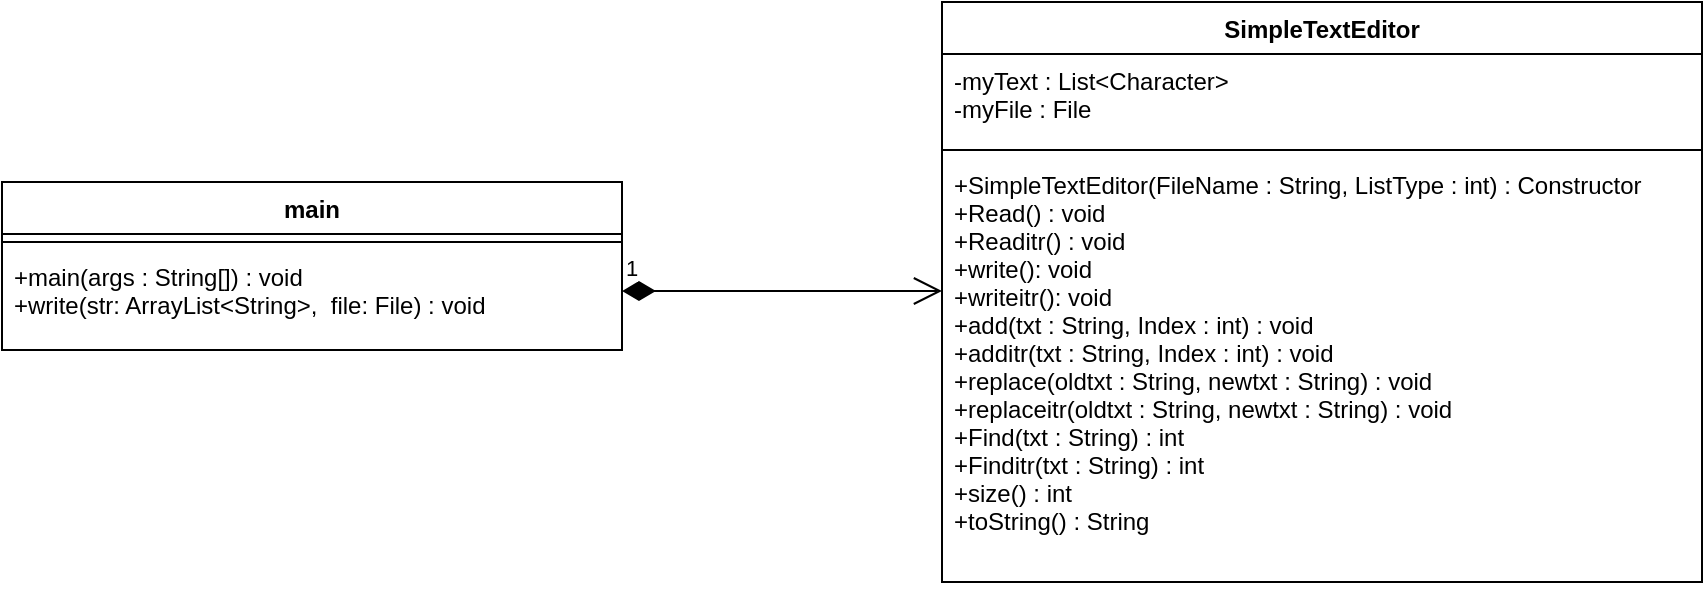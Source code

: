 <mxfile version="12.9.3" type="device"><diagram id="R_nj4l0Xl_ChShF2RE6b" name="Page-1"><mxGraphModel dx="2176" dy="806" grid="1" gridSize="10" guides="1" tooltips="1" connect="1" arrows="1" fold="1" page="1" pageScale="1" pageWidth="850" pageHeight="1100" math="0" shadow="0"><root><mxCell id="0"/><mxCell id="1" parent="0"/><mxCell id="Qu0dn7yzposKgHBed8OQ-18" value="1" style="endArrow=open;html=1;endSize=12;startArrow=diamondThin;startSize=14;startFill=1;edgeStyle=orthogonalEdgeStyle;align=left;verticalAlign=bottom;" edge="1" parent="1"><mxGeometry x="-1" y="3" relative="1" as="geometry"><mxPoint x="260" y="254.5" as="sourcePoint"/><mxPoint x="420" y="254.5" as="targetPoint"/></mxGeometry></mxCell><mxCell id="Qu0dn7yzposKgHBed8OQ-10" value="SimpleTextEditor" style="swimlane;fontStyle=1;align=center;verticalAlign=top;childLayout=stackLayout;horizontal=1;startSize=26;horizontalStack=0;resizeParent=1;resizeParentMax=0;resizeLast=0;collapsible=1;marginBottom=0;" vertex="1" parent="1"><mxGeometry x="420" y="110" width="380" height="290" as="geometry"/></mxCell><mxCell id="Qu0dn7yzposKgHBed8OQ-11" value="-myText : List&lt;Character&gt;&#10;-myFile : File&#10;" style="text;strokeColor=none;fillColor=none;align=left;verticalAlign=top;spacingLeft=4;spacingRight=4;overflow=hidden;rotatable=0;points=[[0,0.5],[1,0.5]];portConstraint=eastwest;" vertex="1" parent="Qu0dn7yzposKgHBed8OQ-10"><mxGeometry y="26" width="380" height="44" as="geometry"/></mxCell><mxCell id="Qu0dn7yzposKgHBed8OQ-12" value="" style="line;strokeWidth=1;fillColor=none;align=left;verticalAlign=middle;spacingTop=-1;spacingLeft=3;spacingRight=3;rotatable=0;labelPosition=right;points=[];portConstraint=eastwest;" vertex="1" parent="Qu0dn7yzposKgHBed8OQ-10"><mxGeometry y="70" width="380" height="8" as="geometry"/></mxCell><mxCell id="Qu0dn7yzposKgHBed8OQ-13" value="+SimpleTextEditor(FileName : String, ListType : int) : Constructor&#10;+Read() : void&#10;+Readitr() : void&#10;+write(): void&#10;+writeitr(): void&#10;+add(txt : String, Index : int) : void&#10;+additr(txt : String, Index : int) : void&#10;+replace(oldtxt : String, newtxt : String) : void &#10;+replaceitr(oldtxt : String, newtxt : String) : void &#10;+Find(txt : String) : int&#10;+Finditr(txt : String) : int&#10;+size() : int&#10;+toString() : String" style="text;strokeColor=none;fillColor=none;align=left;verticalAlign=top;spacingLeft=4;spacingRight=4;overflow=hidden;rotatable=0;points=[[0,0.5],[1,0.5]];portConstraint=eastwest;" vertex="1" parent="Qu0dn7yzposKgHBed8OQ-10"><mxGeometry y="78" width="380" height="212" as="geometry"/></mxCell><mxCell id="Qu0dn7yzposKgHBed8OQ-5" value="main" style="swimlane;fontStyle=1;align=center;verticalAlign=top;childLayout=stackLayout;horizontal=1;startSize=26;horizontalStack=0;resizeParent=1;resizeParentMax=0;resizeLast=0;collapsible=1;marginBottom=0;" vertex="1" parent="1"><mxGeometry x="-50" y="200" width="310" height="84" as="geometry"/></mxCell><mxCell id="Qu0dn7yzposKgHBed8OQ-7" value="" style="line;strokeWidth=1;fillColor=none;align=left;verticalAlign=middle;spacingTop=-1;spacingLeft=3;spacingRight=3;rotatable=0;labelPosition=right;points=[];portConstraint=eastwest;" vertex="1" parent="Qu0dn7yzposKgHBed8OQ-5"><mxGeometry y="26" width="310" height="8" as="geometry"/></mxCell><mxCell id="Qu0dn7yzposKgHBed8OQ-8" value="+main(args : String[]) : void&#10;+write(str: ArrayList&lt;String&gt;,  file: File) : void" style="text;strokeColor=none;fillColor=none;align=left;verticalAlign=top;spacingLeft=4;spacingRight=4;overflow=hidden;rotatable=0;points=[[0,0.5],[1,0.5]];portConstraint=eastwest;" vertex="1" parent="Qu0dn7yzposKgHBed8OQ-5"><mxGeometry y="34" width="310" height="50" as="geometry"/></mxCell></root></mxGraphModel></diagram></mxfile>